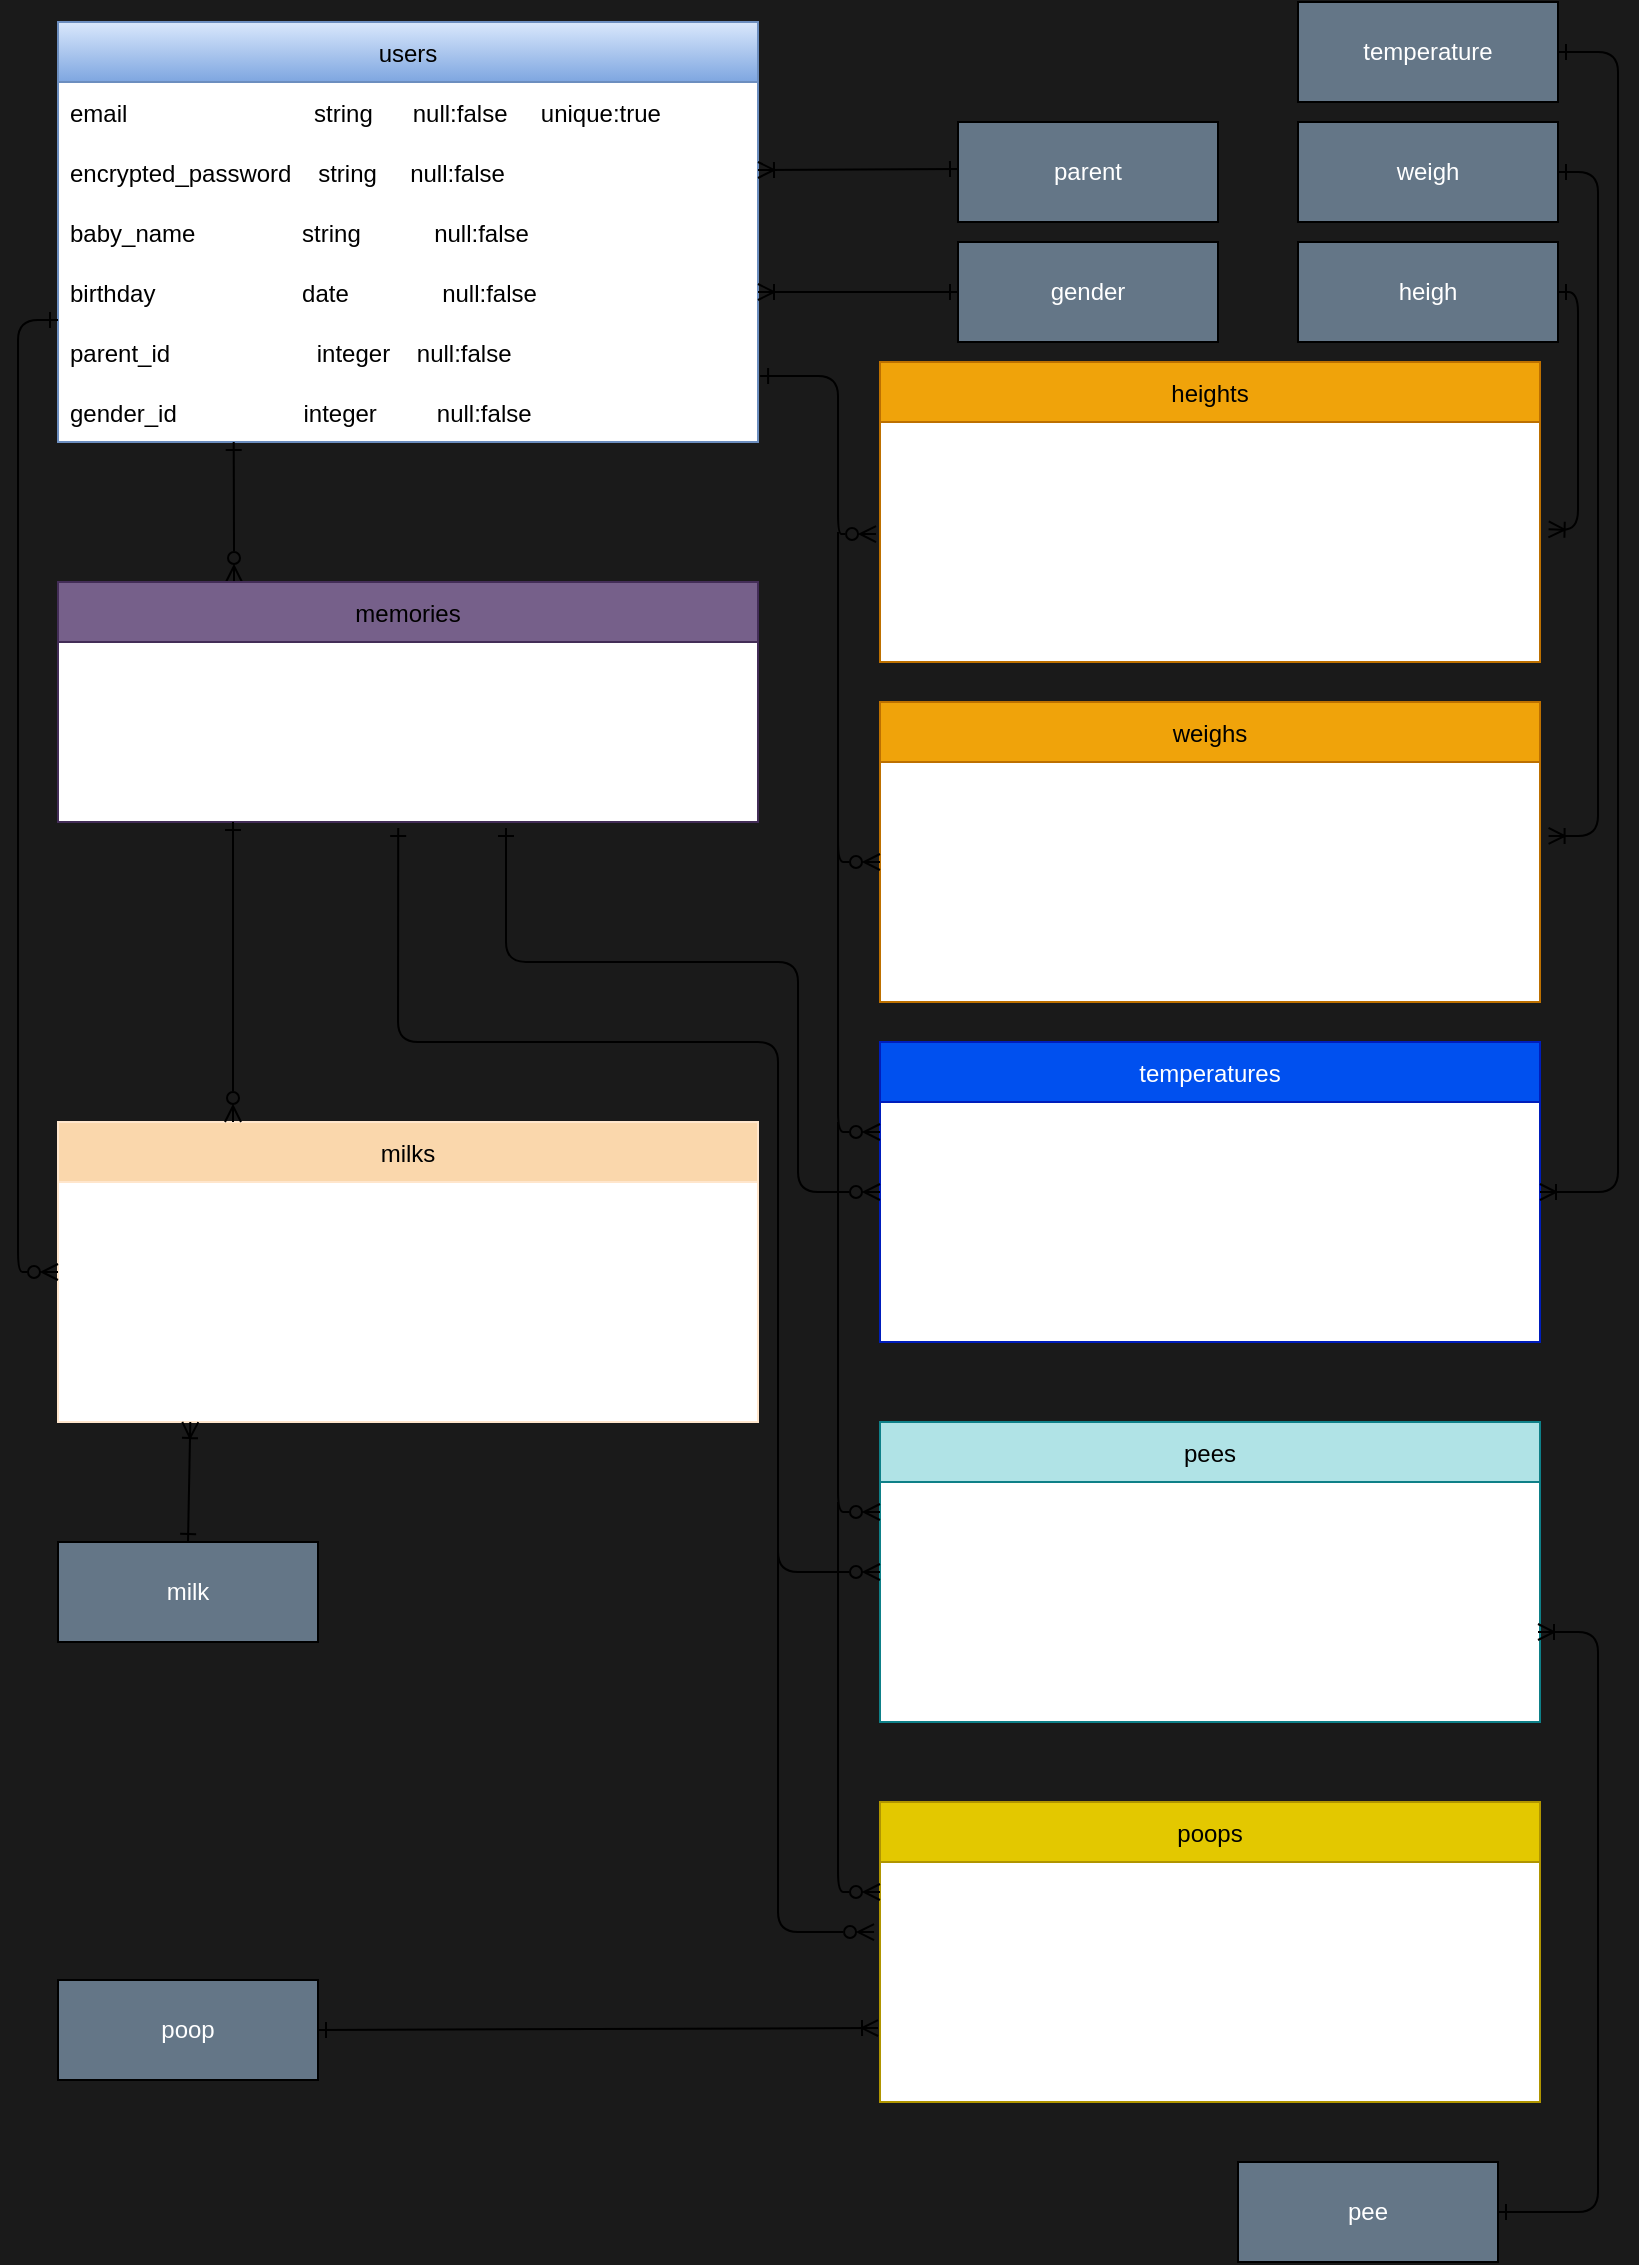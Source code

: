 <mxfile>
    <diagram id="5sWO5BzPyNTcgxs1hrnq" name="ページ1">
        <mxGraphModel dx="1081" dy="741" grid="1" gridSize="10" guides="1" tooltips="1" connect="1" arrows="1" fold="1" page="1" pageScale="1" pageWidth="827" pageHeight="1169" background="#1A1A1A" math="0" shadow="0">
            <root>
                <mxCell id="0"/>
                <mxCell id="1" parent="0"/>
                <mxCell id="2" value="users" style="swimlane;fontStyle=0;childLayout=stackLayout;horizontal=1;startSize=30;horizontalStack=0;resizeParent=1;resizeParentMax=0;resizeLast=0;collapsible=1;marginBottom=0;fillColor=#dae8fc;strokeColor=#6c8ebf;labelBackgroundColor=none;gradientColor=#7ea6e0;fontColor=#000000;labelBorderColor=none;swimlaneFillColor=default;" parent="1" vertex="1">
                    <mxGeometry x="30" y="40" width="350" height="210" as="geometry"/>
                </mxCell>
                <mxCell id="3" value="email                            string      null:false     unique:true" style="text;strokeColor=none;fillColor=none;align=left;verticalAlign=middle;spacingLeft=4;spacingRight=4;overflow=hidden;points=[[0,0.5],[1,0.5]];portConstraint=eastwest;rotatable=0;" parent="2" vertex="1">
                    <mxGeometry y="30" width="350" height="30" as="geometry"/>
                </mxCell>
                <mxCell id="4" value="encrypted_password    string     null:false" style="text;strokeColor=none;fillColor=none;align=left;verticalAlign=middle;spacingLeft=4;spacingRight=4;overflow=hidden;points=[[0,0.5],[1,0.5]];portConstraint=eastwest;rotatable=0;" parent="2" vertex="1">
                    <mxGeometry y="60" width="350" height="30" as="geometry"/>
                </mxCell>
                <mxCell id="7" value="baby_name                string           null:false" style="text;strokeColor=none;fillColor=none;align=left;verticalAlign=middle;spacingLeft=4;spacingRight=4;overflow=hidden;points=[[0,0.5],[1,0.5]];portConstraint=eastwest;rotatable=0;" parent="2" vertex="1">
                    <mxGeometry y="90" width="350" height="30" as="geometry"/>
                </mxCell>
                <mxCell id="9" value="birthday                      date              null:false" style="text;strokeColor=none;fillColor=none;align=left;verticalAlign=middle;spacingLeft=4;spacingRight=4;overflow=hidden;points=[[0,0.5],[1,0.5]];portConstraint=eastwest;rotatable=0;" parent="2" vertex="1">
                    <mxGeometry y="120" width="350" height="30" as="geometry"/>
                </mxCell>
                <mxCell id="5" value="parent_id                      integer    null:false" style="text;strokeColor=none;fillColor=none;align=left;verticalAlign=middle;spacingLeft=4;spacingRight=4;overflow=hidden;points=[[0,0.5],[1,0.5]];portConstraint=eastwest;rotatable=0;" parent="2" vertex="1">
                    <mxGeometry y="150" width="350" height="30" as="geometry"/>
                </mxCell>
                <mxCell id="8" value="gender_id                   integer         null:false" style="text;strokeColor=none;fillColor=none;align=left;verticalAlign=middle;spacingLeft=4;spacingRight=4;overflow=hidden;points=[[0,0.5],[1,0.5]];portConstraint=eastwest;rotatable=0;" parent="2" vertex="1">
                    <mxGeometry y="180" width="350" height="30" as="geometry"/>
                </mxCell>
                <mxCell id="11" value="parent" style="rounded=0;whiteSpace=wrap;html=1;labelBackgroundColor=none;labelBorderColor=none;fontColor=#ffffff;fillColor=#647687;strokeColor=#000000;" parent="1" vertex="1">
                    <mxGeometry x="480" y="90" width="130" height="50" as="geometry"/>
                </mxCell>
                <mxCell id="12" style="edgeStyle=none;html=1;entryX=0;entryY=0.75;entryDx=0;entryDy=0;fontColor=#FFFFFF;endArrow=ERone;endFill=0;startArrow=ERoneToMany;startFill=0;" parent="1" edge="1">
                    <mxGeometry relative="1" as="geometry">
                        <mxPoint x="380" y="114" as="sourcePoint"/>
                        <mxPoint x="480" y="113.5" as="targetPoint"/>
                    </mxGeometry>
                </mxCell>
                <mxCell id="18" style="edgeStyle=none;html=1;exitX=0;exitY=0.5;exitDx=0;exitDy=0;fontColor=#FFFFFF;startArrow=ERone;startFill=0;endArrow=ERoneToMany;endFill=0;entryX=1;entryY=0.5;entryDx=0;entryDy=0;" parent="1" source="16" target="9" edge="1">
                    <mxGeometry relative="1" as="geometry">
                        <mxPoint x="390" y="175" as="targetPoint"/>
                        <Array as="points">
                            <mxPoint x="430" y="175"/>
                        </Array>
                    </mxGeometry>
                </mxCell>
                <mxCell id="16" value="gender" style="rounded=0;whiteSpace=wrap;html=1;labelBackgroundColor=none;labelBorderColor=none;fillColor=#647687;strokeColor=#000000;fontColor=#ffffff;" parent="1" vertex="1">
                    <mxGeometry x="480" y="150" width="130" height="50" as="geometry"/>
                </mxCell>
                <mxCell id="19" value="heights" style="swimlane;fontStyle=0;childLayout=stackLayout;horizontal=1;startSize=30;horizontalStack=0;resizeParent=1;resizeParentMax=0;resizeLast=0;collapsible=1;marginBottom=0;labelBackgroundColor=none;labelBorderColor=none;fontColor=#000000;swimlaneFillColor=default;fillColor=#f0a30a;strokeColor=#BD7000;" parent="1" vertex="1">
                    <mxGeometry x="441" y="210" width="330" height="150" as="geometry"/>
                </mxCell>
                <mxCell id="20" value="height_id               integer         null:false" style="text;strokeColor=none;fillColor=none;align=left;verticalAlign=middle;spacingLeft=4;spacingRight=4;overflow=hidden;points=[[0,0.5],[1,0.5]];portConstraint=eastwest;rotatable=0;labelBackgroundColor=none;labelBorderColor=none;fontColor=#FFFFFF;" parent="19" vertex="1">
                    <mxGeometry y="30" width="330" height="30" as="geometry"/>
                </mxCell>
                <mxCell id="22" value="measured_at    datetime       null:false" style="text;strokeColor=none;fillColor=none;align=left;verticalAlign=middle;spacingLeft=4;spacingRight=4;overflow=hidden;points=[[0,0.5],[1,0.5]];portConstraint=eastwest;rotatable=0;labelBackgroundColor=none;labelBorderColor=none;fontColor=#FFFFFF;" parent="19" vertex="1">
                    <mxGeometry y="60" width="330" height="30" as="geometry"/>
                </mxCell>
                <mxCell id="52" value="memo                   string" style="text;strokeColor=none;fillColor=none;align=left;verticalAlign=middle;spacingLeft=4;spacingRight=4;overflow=hidden;points=[[0,0.5],[1,0.5]];portConstraint=eastwest;rotatable=0;labelBackgroundColor=none;labelBorderColor=none;fontColor=#FFFFFF;" parent="19" vertex="1">
                    <mxGeometry y="90" width="330" height="30" as="geometry"/>
                </mxCell>
                <mxCell id="23" value="user                     references    null:false    foreign_key:true" style="text;strokeColor=none;fillColor=none;align=left;verticalAlign=middle;spacingLeft=4;spacingRight=4;overflow=hidden;points=[[0,0.5],[1,0.5]];portConstraint=eastwest;rotatable=0;labelBackgroundColor=none;labelBorderColor=none;fontColor=#FFFFFF;" parent="19" vertex="1">
                    <mxGeometry y="120" width="330" height="30" as="geometry"/>
                </mxCell>
                <mxCell id="24" value="weighs" style="swimlane;fontStyle=0;childLayout=stackLayout;horizontal=1;startSize=30;horizontalStack=0;resizeParent=1;resizeParentMax=0;resizeLast=0;collapsible=1;marginBottom=0;labelBackgroundColor=none;labelBorderColor=none;fontColor=#000000;fillColor=#f0a30a;strokeColor=#BD7000;swimlaneFillColor=default;" parent="1" vertex="1">
                    <mxGeometry x="441" y="380" width="330" height="150" as="geometry"/>
                </mxCell>
                <mxCell id="25" value="weigh_id              integer            null:false" style="text;strokeColor=none;fillColor=none;align=left;verticalAlign=middle;spacingLeft=4;spacingRight=4;overflow=hidden;points=[[0,0.5],[1,0.5]];portConstraint=eastwest;rotatable=0;labelBackgroundColor=none;labelBorderColor=none;fontColor=#FFFFFF;" parent="24" vertex="1">
                    <mxGeometry y="30" width="330" height="30" as="geometry"/>
                </mxCell>
                <mxCell id="26" value="measured_at    datetime       null:false" style="text;strokeColor=none;fillColor=none;align=left;verticalAlign=middle;spacingLeft=4;spacingRight=4;overflow=hidden;points=[[0,0.5],[1,0.5]];portConstraint=eastwest;rotatable=0;labelBackgroundColor=none;labelBorderColor=none;fontColor=#FFFFFF;" parent="24" vertex="1">
                    <mxGeometry y="60" width="330" height="30" as="geometry"/>
                </mxCell>
                <mxCell id="53" value="memo                   string" style="text;strokeColor=none;fillColor=none;align=left;verticalAlign=middle;spacingLeft=4;spacingRight=4;overflow=hidden;points=[[0,0.5],[1,0.5]];portConstraint=eastwest;rotatable=0;labelBackgroundColor=none;labelBorderColor=none;fontColor=#FFFFFF;" parent="24" vertex="1">
                    <mxGeometry y="90" width="330" height="30" as="geometry"/>
                </mxCell>
                <mxCell id="27" value="user                    references    null:false    foreign_key:true" style="text;strokeColor=none;fillColor=none;align=left;verticalAlign=middle;spacingLeft=4;spacingRight=4;overflow=hidden;points=[[0,0.5],[1,0.5]];portConstraint=eastwest;rotatable=0;labelBackgroundColor=none;labelBorderColor=none;fontColor=#FFFFFF;" parent="24" vertex="1">
                    <mxGeometry y="120" width="330" height="30" as="geometry"/>
                </mxCell>
                <mxCell id="28" value="temperatures" style="swimlane;fontStyle=0;childLayout=stackLayout;horizontal=1;startSize=30;horizontalStack=0;resizeParent=1;resizeParentMax=0;resizeLast=0;collapsible=1;marginBottom=0;labelBackgroundColor=none;labelBorderColor=none;fontColor=#ffffff;fillColor=#0050ef;strokeColor=#001DBC;swimlaneFillColor=default;" parent="1" vertex="1">
                    <mxGeometry x="441" y="550" width="330" height="150" as="geometry"/>
                </mxCell>
                <mxCell id="29" value="temperature_id    integer         null:false" style="text;strokeColor=none;fillColor=none;align=left;verticalAlign=middle;spacingLeft=4;spacingRight=4;overflow=hidden;points=[[0,0.5],[1,0.5]];portConstraint=eastwest;rotatable=0;labelBackgroundColor=none;labelBorderColor=none;fontColor=#FFFFFF;" parent="28" vertex="1">
                    <mxGeometry y="30" width="330" height="30" as="geometry"/>
                </mxCell>
                <mxCell id="57" value="memo                   string" style="text;strokeColor=none;fillColor=none;align=left;verticalAlign=middle;spacingLeft=4;spacingRight=4;overflow=hidden;points=[[0,0.5],[1,0.5]];portConstraint=eastwest;rotatable=0;labelBackgroundColor=none;labelBorderColor=none;fontColor=#FFFFFF;" parent="28" vertex="1">
                    <mxGeometry y="60" width="330" height="30" as="geometry"/>
                </mxCell>
                <mxCell id="31" value="user                    references    null:false    foreign_key:true" style="text;strokeColor=none;fillColor=none;align=left;verticalAlign=middle;spacingLeft=4;spacingRight=4;overflow=hidden;points=[[0,0.5],[1,0.5]];portConstraint=eastwest;rotatable=0;labelBackgroundColor=none;labelBorderColor=none;fontColor=#FFFFFF;" parent="28" vertex="1">
                    <mxGeometry y="90" width="330" height="30" as="geometry"/>
                </mxCell>
                <mxCell id="92" value="memory              references    null:false    foreign_key:true" style="text;strokeColor=none;fillColor=none;align=left;verticalAlign=middle;spacingLeft=4;spacingRight=4;overflow=hidden;points=[[0,0.5],[1,0.5]];portConstraint=eastwest;rotatable=0;labelBackgroundColor=none;labelBorderColor=none;fontColor=#FFFFFF;" vertex="1" parent="28">
                    <mxGeometry y="120" width="330" height="30" as="geometry"/>
                </mxCell>
                <mxCell id="32" value="milks" style="swimlane;fontStyle=0;childLayout=stackLayout;horizontal=1;startSize=30;horizontalStack=0;resizeParent=1;resizeParentMax=0;resizeLast=0;collapsible=1;marginBottom=0;labelBackgroundColor=none;labelBorderColor=none;fillColor=#fad7ac;strokeColor=#FFE6CC;swimlaneFillColor=default;fontColor=#000000;" parent="1" vertex="1">
                    <mxGeometry x="30" y="590" width="350" height="150" as="geometry"/>
                </mxCell>
                <mxCell id="33" value="milk_id                   integer    null:false" style="text;strokeColor=none;fillColor=none;align=left;verticalAlign=middle;spacingLeft=4;spacingRight=4;overflow=hidden;points=[[0,0.5],[1,0.5]];portConstraint=eastwest;rotatable=0;labelBackgroundColor=none;labelBorderColor=none;fontColor=#FFFFFF;" parent="32" vertex="1">
                    <mxGeometry y="30" width="350" height="30" as="geometry"/>
                </mxCell>
                <mxCell id="56" value="memo                   string" style="text;strokeColor=none;fillColor=none;align=left;verticalAlign=middle;spacingLeft=4;spacingRight=4;overflow=hidden;points=[[0,0.5],[1,0.5]];portConstraint=eastwest;rotatable=0;labelBackgroundColor=none;labelBorderColor=none;fontColor=#FFFFFF;" parent="32" vertex="1">
                    <mxGeometry y="60" width="350" height="30" as="geometry"/>
                </mxCell>
                <mxCell id="91" value="user                    references    null:false    foreign_key:true" style="text;strokeColor=none;fillColor=none;align=left;verticalAlign=middle;spacingLeft=4;spacingRight=4;overflow=hidden;points=[[0,0.5],[1,0.5]];portConstraint=eastwest;rotatable=0;labelBackgroundColor=none;labelBorderColor=none;fontColor=#FFFFFF;" vertex="1" parent="32">
                    <mxGeometry y="90" width="350" height="30" as="geometry"/>
                </mxCell>
                <mxCell id="35" value="memory                       references    null:false    foreign_key:true" style="text;strokeColor=none;fillColor=none;align=left;verticalAlign=middle;spacingLeft=4;spacingRight=4;overflow=hidden;points=[[0,0.5],[1,0.5]];portConstraint=eastwest;rotatable=0;labelBackgroundColor=none;labelBorderColor=none;fontColor=#FFFFFF;" parent="32" vertex="1">
                    <mxGeometry y="120" width="350" height="30" as="geometry"/>
                </mxCell>
                <mxCell id="38" value="pees" style="swimlane;fontStyle=0;childLayout=stackLayout;horizontal=1;startSize=30;horizontalStack=0;resizeParent=1;resizeParentMax=0;resizeLast=0;collapsible=1;marginBottom=0;labelBackgroundColor=none;labelBorderColor=none;fillColor=#b0e3e6;strokeColor=#0e8088;swimlaneFillColor=default;fontColor=#000000;" parent="1" vertex="1">
                    <mxGeometry x="441" y="740" width="330" height="150" as="geometry"/>
                </mxCell>
                <mxCell id="39" value="pee_id                   integer    null:false" style="text;strokeColor=none;fillColor=none;align=left;verticalAlign=middle;spacingLeft=4;spacingRight=4;overflow=hidden;points=[[0,0.5],[1,0.5]];portConstraint=eastwest;rotatable=0;labelBackgroundColor=none;labelBorderColor=none;fontColor=#FFFFFF;" parent="38" vertex="1">
                    <mxGeometry y="30" width="330" height="30" as="geometry"/>
                </mxCell>
                <mxCell id="54" value="memo                   string" style="text;strokeColor=none;fillColor=none;align=left;verticalAlign=middle;spacingLeft=4;spacingRight=4;overflow=hidden;points=[[0,0.5],[1,0.5]];portConstraint=eastwest;rotatable=0;labelBackgroundColor=none;labelBorderColor=none;fontColor=#FFFFFF;" parent="38" vertex="1">
                    <mxGeometry y="60" width="330" height="30" as="geometry"/>
                </mxCell>
                <mxCell id="89" value="user                    references    null:false    foreign_key:true" style="text;strokeColor=none;fillColor=none;align=left;verticalAlign=middle;spacingLeft=4;spacingRight=4;overflow=hidden;points=[[0,0.5],[1,0.5]];portConstraint=eastwest;rotatable=0;labelBackgroundColor=none;labelBorderColor=none;fontColor=#FFFFFF;" vertex="1" parent="38">
                    <mxGeometry y="90" width="330" height="30" as="geometry"/>
                </mxCell>
                <mxCell id="42" value="memory                references    null:false    foreign_key:true" style="text;strokeColor=none;fillColor=none;align=left;verticalAlign=middle;spacingLeft=4;spacingRight=4;overflow=hidden;points=[[0,0.5],[1,0.5]];portConstraint=eastwest;rotatable=0;labelBackgroundColor=none;labelBorderColor=none;fontColor=#FFFFFF;" parent="38" vertex="1">
                    <mxGeometry y="120" width="330" height="30" as="geometry"/>
                </mxCell>
                <mxCell id="43" value="poops" style="swimlane;fontStyle=0;childLayout=stackLayout;horizontal=1;startSize=30;horizontalStack=0;resizeParent=1;resizeParentMax=0;resizeLast=0;collapsible=1;marginBottom=0;labelBackgroundColor=none;labelBorderColor=none;fillColor=#e3c800;strokeColor=#B09500;swimlaneFillColor=default;fontColor=#000000;" parent="1" vertex="1">
                    <mxGeometry x="441" y="930" width="330" height="150" as="geometry"/>
                </mxCell>
                <mxCell id="44" value="poop_id                 integer    null:false" style="text;strokeColor=none;fillColor=none;align=left;verticalAlign=middle;spacingLeft=4;spacingRight=4;overflow=hidden;points=[[0,0.5],[1,0.5]];portConstraint=eastwest;rotatable=0;labelBackgroundColor=none;labelBorderColor=none;fontColor=#FFFFFF;" parent="43" vertex="1">
                    <mxGeometry y="30" width="330" height="30" as="geometry"/>
                </mxCell>
                <mxCell id="55" value="memo                   string" style="text;strokeColor=none;fillColor=none;align=left;verticalAlign=middle;spacingLeft=4;spacingRight=4;overflow=hidden;points=[[0,0.5],[1,0.5]];portConstraint=eastwest;rotatable=0;labelBackgroundColor=none;labelBorderColor=none;fontColor=#FFFFFF;" parent="43" vertex="1">
                    <mxGeometry y="60" width="330" height="30" as="geometry"/>
                </mxCell>
                <mxCell id="90" value="user                    references    null:false    foreign_key:true" style="text;strokeColor=none;fillColor=none;align=left;verticalAlign=middle;spacingLeft=4;spacingRight=4;overflow=hidden;points=[[0,0.5],[1,0.5]];portConstraint=eastwest;rotatable=0;labelBackgroundColor=none;labelBorderColor=none;fontColor=#FFFFFF;" vertex="1" parent="43">
                    <mxGeometry y="90" width="330" height="30" as="geometry"/>
                </mxCell>
                <mxCell id="47" value="memory                 references    null:false    foreign_key:true" style="text;strokeColor=none;fillColor=none;align=left;verticalAlign=middle;spacingLeft=4;spacingRight=4;overflow=hidden;points=[[0,0.5],[1,0.5]];portConstraint=eastwest;rotatable=0;labelBackgroundColor=none;labelBorderColor=none;fontColor=#FFFFFF;" parent="43" vertex="1">
                    <mxGeometry y="120" width="330" height="30" as="geometry"/>
                </mxCell>
                <mxCell id="72" style="edgeStyle=none;html=1;fontColor=#000000;startArrow=ERzeroToMany;startFill=0;endArrow=ERone;endFill=0;entryX=0.251;entryY=1;entryDx=0;entryDy=0;entryPerimeter=0;" parent="1" edge="1" target="8">
                    <mxGeometry relative="1" as="geometry">
                        <mxPoint x="118" y="320" as="sourcePoint"/>
                        <mxPoint x="118" y="400" as="targetPoint"/>
                        <Array as="points">
                            <mxPoint x="118" y="300"/>
                        </Array>
                    </mxGeometry>
                </mxCell>
                <mxCell id="48" value="memories" style="swimlane;fontStyle=0;childLayout=stackLayout;horizontal=1;startSize=30;horizontalStack=0;resizeParent=1;resizeParentMax=0;resizeLast=0;collapsible=1;marginBottom=0;labelBackgroundColor=none;labelBorderColor=none;fontColor=#000000;swimlaneFillColor=default;fillColor=#76608a;strokeColor=#432D57;" parent="1" vertex="1">
                    <mxGeometry x="30" y="320" width="350" height="120" as="geometry"/>
                </mxCell>
                <mxCell id="49" value="comment              text         " style="text;strokeColor=none;fillColor=none;align=left;verticalAlign=middle;spacingLeft=4;spacingRight=4;overflow=hidden;points=[[0,0.5],[1,0.5]];portConstraint=eastwest;rotatable=0;labelBackgroundColor=none;labelBorderColor=none;fontColor=#FFFFFF;" parent="48" vertex="1">
                    <mxGeometry y="30" width="350" height="30" as="geometry"/>
                </mxCell>
                <mxCell id="50" value="worked_at    datetime       null:false" style="text;strokeColor=none;fillColor=none;align=left;verticalAlign=middle;spacingLeft=4;spacingRight=4;overflow=hidden;points=[[0,0.5],[1,0.5]];portConstraint=eastwest;rotatable=0;labelBackgroundColor=none;labelBorderColor=none;fontColor=#FFFFFF;" parent="48" vertex="1">
                    <mxGeometry y="60" width="350" height="30" as="geometry"/>
                </mxCell>
                <mxCell id="51" value="user                     references    null:false    foreign_key:true" style="text;strokeColor=none;fillColor=none;align=left;verticalAlign=middle;spacingLeft=4;spacingRight=4;overflow=hidden;points=[[0,0.5],[1,0.5]];portConstraint=eastwest;rotatable=0;labelBackgroundColor=none;labelBorderColor=none;fontColor=#FFFFFF;" parent="48" vertex="1">
                    <mxGeometry y="90" width="350" height="30" as="geometry"/>
                </mxCell>
                <mxCell id="63" style="edgeStyle=none;html=1;exitX=1;exitY=0.5;exitDx=0;exitDy=0;fontColor=#000000;startArrow=ERone;startFill=0;endArrow=ERoneToMany;endFill=0;entryX=1.013;entryY=-0.211;entryDx=0;entryDy=0;entryPerimeter=0;" parent="1" source="59" target="52" edge="1">
                    <mxGeometry relative="1" as="geometry">
                        <mxPoint x="790" y="300" as="targetPoint"/>
                        <Array as="points">
                            <mxPoint x="790" y="175"/>
                            <mxPoint x="790" y="294"/>
                        </Array>
                    </mxGeometry>
                </mxCell>
                <mxCell id="59" value="heigh" style="rounded=0;whiteSpace=wrap;html=1;labelBackgroundColor=none;labelBorderColor=none;fontColor=#ffffff;fillColor=#647687;strokeColor=#000000;" parent="1" vertex="1">
                    <mxGeometry x="650" y="150" width="130" height="50" as="geometry"/>
                </mxCell>
                <mxCell id="64" style="edgeStyle=none;html=1;exitX=1;exitY=0.5;exitDx=0;exitDy=0;fontColor=#000000;startArrow=ERone;startFill=0;endArrow=ERoneToMany;endFill=0;entryX=1.013;entryY=0.233;entryDx=0;entryDy=0;entryPerimeter=0;" parent="1" source="60" target="26" edge="1">
                    <mxGeometry relative="1" as="geometry">
                        <mxPoint x="800" y="480" as="targetPoint"/>
                        <Array as="points">
                            <mxPoint x="800" y="115"/>
                            <mxPoint x="800" y="447"/>
                        </Array>
                    </mxGeometry>
                </mxCell>
                <mxCell id="60" value="weigh" style="rounded=0;whiteSpace=wrap;html=1;labelBackgroundColor=none;labelBorderColor=none;fontColor=#ffffff;fillColor=#647687;strokeColor=#000000;" parent="1" vertex="1">
                    <mxGeometry x="650" y="90" width="130" height="50" as="geometry"/>
                </mxCell>
                <mxCell id="65" style="edgeStyle=none;html=1;exitX=1;exitY=0.5;exitDx=0;exitDy=0;fontColor=#000000;startArrow=ERone;startFill=0;endArrow=ERoneToMany;endFill=0;entryX=1;entryY=0.5;entryDx=0;entryDy=0;" parent="1" source="61" target="57" edge="1">
                    <mxGeometry relative="1" as="geometry">
                        <mxPoint x="830" y="660" as="targetPoint"/>
                        <Array as="points">
                            <mxPoint x="810" y="55"/>
                            <mxPoint x="810" y="625"/>
                        </Array>
                    </mxGeometry>
                </mxCell>
                <mxCell id="61" value="temperature" style="rounded=0;whiteSpace=wrap;html=1;labelBackgroundColor=none;labelBorderColor=none;fontColor=#ffffff;fillColor=#647687;strokeColor=#000000;" parent="1" vertex="1">
                    <mxGeometry x="650" y="30" width="130" height="50" as="geometry"/>
                </mxCell>
                <mxCell id="71" style="edgeStyle=none;html=1;exitX=1;exitY=0.5;exitDx=0;exitDy=0;entryX=-0.003;entryY=0.767;entryDx=0;entryDy=0;entryPerimeter=0;fontColor=#000000;startArrow=ERone;startFill=0;endArrow=ERoneToMany;endFill=0;" parent="1" source="66" target="90" edge="1">
                    <mxGeometry relative="1" as="geometry">
                        <mxPoint x="420.99" y="1043.33" as="targetPoint"/>
                    </mxGeometry>
                </mxCell>
                <mxCell id="66" value="poop" style="rounded=0;whiteSpace=wrap;html=1;labelBackgroundColor=none;labelBorderColor=none;fontColor=#ffffff;fillColor=#647687;strokeColor=#000000;" parent="1" vertex="1">
                    <mxGeometry x="30" y="1019" width="130" height="50" as="geometry"/>
                </mxCell>
                <mxCell id="70" style="edgeStyle=none;html=1;exitX=1;exitY=0.5;exitDx=0;exitDy=0;fontColor=#000000;startArrow=ERone;startFill=0;endArrow=ERoneToMany;endFill=0;" parent="1" source="67" edge="1">
                    <mxGeometry relative="1" as="geometry">
                        <Array as="points">
                            <mxPoint x="800" y="1135"/>
                            <mxPoint x="800" y="940"/>
                            <mxPoint x="800" y="900"/>
                            <mxPoint x="800" y="845"/>
                        </Array>
                        <mxPoint x="770" y="845" as="targetPoint"/>
                    </mxGeometry>
                </mxCell>
                <mxCell id="67" value="pee" style="rounded=0;whiteSpace=wrap;html=1;labelBackgroundColor=none;labelBorderColor=none;fontColor=#ffffff;fillColor=#647687;strokeColor=#000000;" parent="1" vertex="1">
                    <mxGeometry x="620" y="1110" width="130" height="50" as="geometry"/>
                </mxCell>
                <mxCell id="69" style="edgeStyle=none;html=1;exitX=0.5;exitY=0;exitDx=0;exitDy=0;fontColor=#000000;startArrow=ERone;startFill=0;endArrow=ERoneToMany;endFill=0;entryX=0.189;entryY=1;entryDx=0;entryDy=0;entryPerimeter=0;" parent="1" source="68" edge="1" target="35">
                    <mxGeometry relative="1" as="geometry">
                        <mxPoint x="95" y="770" as="targetPoint"/>
                    </mxGeometry>
                </mxCell>
                <mxCell id="68" value="milk" style="rounded=0;whiteSpace=wrap;html=1;labelBackgroundColor=none;labelBorderColor=none;fontColor=#ffffff;fillColor=#647687;strokeColor=#000000;" parent="1" vertex="1">
                    <mxGeometry x="30" y="800" width="130" height="50" as="geometry"/>
                </mxCell>
                <mxCell id="73" style="edgeStyle=none;html=1;exitX=1.003;exitY=0.9;exitDx=0;exitDy=0;fontColor=#000000;startArrow=ERone;startFill=0;endArrow=ERzeroToMany;endFill=0;exitPerimeter=0;entryX=-0.006;entryY=0.867;entryDx=0;entryDy=0;entryPerimeter=0;" parent="1" edge="1" target="22">
                    <mxGeometry relative="1" as="geometry">
                        <mxPoint x="420" y="295" as="targetPoint"/>
                        <Array as="points">
                            <mxPoint x="420" y="217"/>
                            <mxPoint x="420" y="296"/>
                        </Array>
                        <mxPoint x="381.05" y="217" as="sourcePoint"/>
                    </mxGeometry>
                </mxCell>
                <mxCell id="74" style="edgeStyle=none;html=1;exitX=0;exitY=0.5;exitDx=0;exitDy=0;fontColor=#000000;startArrow=ERzeroToMany;startFill=0;endArrow=none;endFill=0;" parent="1" edge="1">
                    <mxGeometry relative="1" as="geometry">
                        <mxPoint x="420" y="295" as="targetPoint"/>
                        <mxPoint x="441" y="460" as="sourcePoint"/>
                        <Array as="points">
                            <mxPoint x="420" y="460"/>
                        </Array>
                    </mxGeometry>
                </mxCell>
                <mxCell id="81" style="edgeStyle=none;html=1;exitX=0;exitY=0.5;exitDx=0;exitDy=0;fontColor=#000000;startArrow=ERzeroToMany;startFill=0;endArrow=ERone;endFill=0;entryX=0.64;entryY=1.1;entryDx=0;entryDy=0;entryPerimeter=0;" parent="1" source="57" edge="1" target="51">
                    <mxGeometry relative="1" as="geometry">
                        <mxPoint x="400" y="460" as="targetPoint"/>
                        <Array as="points">
                            <mxPoint x="400" y="625"/>
                            <mxPoint x="400" y="510"/>
                            <mxPoint x="254" y="510"/>
                        </Array>
                    </mxGeometry>
                </mxCell>
                <mxCell id="82" style="edgeStyle=none;html=1;exitX=0;exitY=0.5;exitDx=0;exitDy=0;fontColor=#000000;startArrow=ERzeroToMany;startFill=0;endArrow=ERone;endFill=0;entryX=0.486;entryY=1.1;entryDx=0;entryDy=0;entryPerimeter=0;" parent="1" source="54" edge="1" target="51">
                    <mxGeometry relative="1" as="geometry">
                        <mxPoint x="390" y="480" as="targetPoint"/>
                        <Array as="points">
                            <mxPoint x="390" y="815"/>
                            <mxPoint x="390" y="550"/>
                            <mxPoint x="200" y="550"/>
                        </Array>
                    </mxGeometry>
                </mxCell>
                <mxCell id="83" style="edgeStyle=none;html=1;exitX=-0.009;exitY=0.167;exitDx=0;exitDy=0;fontColor=#000000;startArrow=ERzeroToMany;startFill=0;endArrow=none;endFill=0;exitPerimeter=0;" parent="1" edge="1" source="55">
                    <mxGeometry relative="1" as="geometry">
                        <mxPoint x="390" y="790" as="targetPoint"/>
                        <mxPoint x="420" y="995" as="sourcePoint"/>
                        <Array as="points">
                            <mxPoint x="390" y="995"/>
                        </Array>
                    </mxGeometry>
                </mxCell>
                <mxCell id="84" style="edgeStyle=none;html=1;exitX=0.25;exitY=0;exitDx=0;exitDy=0;fontColor=#000000;startArrow=ERzeroToMany;startFill=0;endArrow=ERone;endFill=0;entryX=0.25;entryY=1;entryDx=0;entryDy=0;entryPerimeter=0;" parent="1" source="32" edge="1" target="51">
                    <mxGeometry relative="1" as="geometry">
                        <mxPoint x="400" y="665.667" as="targetPoint"/>
                    </mxGeometry>
                </mxCell>
                <mxCell id="93" style="edgeStyle=none;html=1;exitX=0;exitY=0.5;exitDx=0;exitDy=0;endArrow=ERone;endFill=0;startArrow=ERzeroToMany;startFill=0;" edge="1" parent="1" source="56">
                    <mxGeometry relative="1" as="geometry">
                        <mxPoint x="30" y="189" as="targetPoint"/>
                        <Array as="points">
                            <mxPoint x="10" y="665"/>
                            <mxPoint x="10" y="189"/>
                        </Array>
                    </mxGeometry>
                </mxCell>
                <mxCell id="94" style="edgeStyle=none;html=1;exitX=0;exitY=0.5;exitDx=0;exitDy=0;startArrow=ERzeroToMany;startFill=0;endArrow=none;endFill=0;" edge="1" parent="1" source="29">
                    <mxGeometry relative="1" as="geometry">
                        <mxPoint x="420" y="450" as="targetPoint"/>
                        <Array as="points">
                            <mxPoint x="420" y="595"/>
                        </Array>
                    </mxGeometry>
                </mxCell>
                <mxCell id="96" style="edgeStyle=none;html=1;exitX=0;exitY=0.5;exitDx=0;exitDy=0;startArrow=ERzeroToMany;startFill=0;endArrow=none;endFill=0;" edge="1" parent="1" source="39">
                    <mxGeometry relative="1" as="geometry">
                        <mxPoint x="420" y="590" as="targetPoint"/>
                        <Array as="points">
                            <mxPoint x="420" y="785"/>
                        </Array>
                    </mxGeometry>
                </mxCell>
                <mxCell id="97" style="edgeStyle=none;html=1;exitX=0;exitY=0.5;exitDx=0;exitDy=0;startArrow=ERzeroToMany;startFill=0;endArrow=none;endFill=0;" edge="1" parent="1" source="44">
                    <mxGeometry relative="1" as="geometry">
                        <mxPoint x="420" y="780" as="targetPoint"/>
                        <Array as="points">
                            <mxPoint x="420" y="975"/>
                        </Array>
                    </mxGeometry>
                </mxCell>
            </root>
        </mxGraphModel>
    </diagram>
</mxfile>